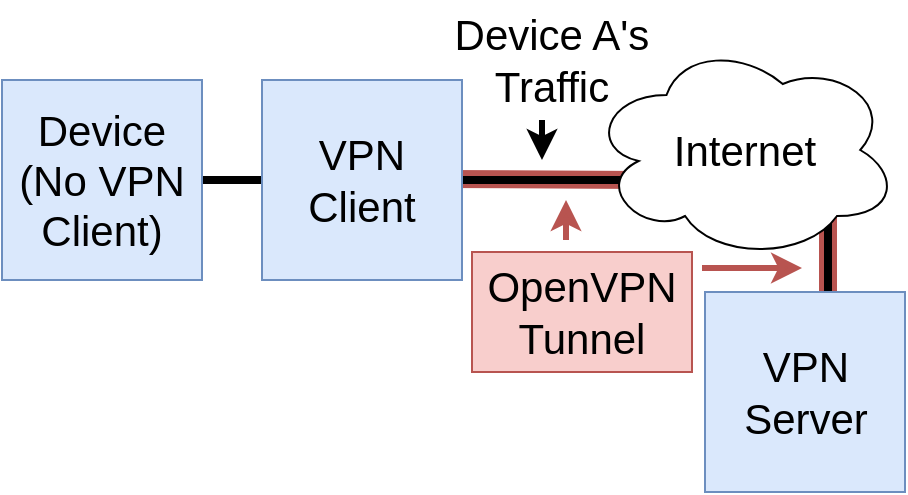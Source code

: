 <mxfile version="24.4.3" type="device">
  <diagram name="Page-1" id="K1B6Gt82lj6eOVvbxu1k">
    <mxGraphModel dx="819" dy="426" grid="1" gridSize="10" guides="1" tooltips="1" connect="1" arrows="1" fold="1" page="1" pageScale="1" pageWidth="850" pageHeight="1100" math="0" shadow="0">
      <root>
        <mxCell id="0" />
        <mxCell id="1" parent="0" />
        <mxCell id="OxgNZy2Y6qjUj_2ccruD-5" value="" style="endArrow=none;html=1;rounded=0;strokeWidth=9;fillColor=#f8cecc;strokeColor=#b85450;" edge="1" parent="1">
          <mxGeometry width="50" height="50" relative="1" as="geometry">
            <mxPoint x="341" y="379.5" as="sourcePoint" />
            <mxPoint x="440" y="380" as="targetPoint" />
          </mxGeometry>
        </mxCell>
        <mxCell id="OxgNZy2Y6qjUj_2ccruD-4" value="" style="endArrow=none;html=1;rounded=0;strokeWidth=4;" edge="1" parent="1">
          <mxGeometry width="50" height="50" relative="1" as="geometry">
            <mxPoint x="220" y="380" as="sourcePoint" />
            <mxPoint x="276" y="380" as="targetPoint" />
          </mxGeometry>
        </mxCell>
        <mxCell id="OxgNZy2Y6qjUj_2ccruD-12" value="" style="endArrow=none;html=1;rounded=0;strokeWidth=4;" edge="1" parent="1">
          <mxGeometry width="50" height="50" relative="1" as="geometry">
            <mxPoint x="350" y="380" as="sourcePoint" />
            <mxPoint x="435" y="380" as="targetPoint" />
          </mxGeometry>
        </mxCell>
        <mxCell id="OxgNZy2Y6qjUj_2ccruD-7" value="" style="endArrow=none;html=1;rounded=0;strokeWidth=9;fillColor=#f8cecc;strokeColor=#b85450;" edge="1" parent="1">
          <mxGeometry width="50" height="50" relative="1" as="geometry">
            <mxPoint x="533" y="396" as="sourcePoint" />
            <mxPoint x="533" y="436" as="targetPoint" />
          </mxGeometry>
        </mxCell>
        <mxCell id="OxgNZy2Y6qjUj_2ccruD-13" value="" style="endArrow=none;html=1;rounded=0;strokeWidth=4;" edge="1" parent="1">
          <mxGeometry width="50" height="50" relative="1" as="geometry">
            <mxPoint x="533" y="400" as="sourcePoint" />
            <mxPoint x="533" y="440" as="targetPoint" />
          </mxGeometry>
        </mxCell>
        <mxCell id="OxgNZy2Y6qjUj_2ccruD-1" value="&lt;font style=&quot;font-size: 21px;&quot;&gt;Device&lt;/font&gt;&lt;div&gt;&lt;font style=&quot;font-size: 21px;&quot;&gt;(No VPN Client)&lt;/font&gt;&lt;/div&gt;" style="whiteSpace=wrap;html=1;aspect=fixed;fillColor=#dae8fc;strokeColor=#6c8ebf;" vertex="1" parent="1">
          <mxGeometry x="120" y="330" width="100" height="100" as="geometry" />
        </mxCell>
        <mxCell id="OxgNZy2Y6qjUj_2ccruD-2" value="&lt;span style=&quot;font-size: 21px;&quot;&gt;VPN Client&lt;/span&gt;" style="whiteSpace=wrap;html=1;aspect=fixed;fillColor=#dae8fc;strokeColor=#6c8ebf;" vertex="1" parent="1">
          <mxGeometry x="250" y="330" width="100" height="100" as="geometry" />
        </mxCell>
        <mxCell id="OxgNZy2Y6qjUj_2ccruD-3" value="&lt;div&gt;&lt;font style=&quot;font-size: 21px;&quot;&gt;VPN Server&lt;/font&gt;&lt;/div&gt;" style="whiteSpace=wrap;html=1;aspect=fixed;fillColor=#dae8fc;strokeColor=#6c8ebf;" vertex="1" parent="1">
          <mxGeometry x="471.5" y="436" width="100" height="100" as="geometry" />
        </mxCell>
        <mxCell id="OxgNZy2Y6qjUj_2ccruD-6" value="&lt;font style=&quot;font-size: 21px;&quot;&gt;Internet&lt;/font&gt;" style="ellipse;shape=cloud;whiteSpace=wrap;html=1;" vertex="1" parent="1">
          <mxGeometry x="413.5" y="310" width="155" height="110" as="geometry" />
        </mxCell>
        <mxCell id="OxgNZy2Y6qjUj_2ccruD-9" value="&lt;font style=&quot;font-size: 21px;&quot;&gt;OpenVPN Tunnel&lt;/font&gt;" style="text;html=1;align=center;verticalAlign=middle;whiteSpace=wrap;rounded=0;fillColor=#f8cecc;strokeColor=#b85450;" vertex="1" parent="1">
          <mxGeometry x="355" y="416" width="110" height="60" as="geometry" />
        </mxCell>
        <mxCell id="OxgNZy2Y6qjUj_2ccruD-10" value="" style="endArrow=classic;html=1;rounded=0;strokeWidth=3;fillColor=#f8cecc;strokeColor=#b85450;" edge="1" parent="1">
          <mxGeometry width="50" height="50" relative="1" as="geometry">
            <mxPoint x="402" y="410" as="sourcePoint" />
            <mxPoint x="402" y="390" as="targetPoint" />
          </mxGeometry>
        </mxCell>
        <mxCell id="OxgNZy2Y6qjUj_2ccruD-11" value="" style="endArrow=classic;html=1;rounded=0;strokeWidth=3;fillColor=#f8cecc;strokeColor=#b85450;" edge="1" parent="1">
          <mxGeometry width="50" height="50" relative="1" as="geometry">
            <mxPoint x="470" y="424" as="sourcePoint" />
            <mxPoint x="520" y="424" as="targetPoint" />
          </mxGeometry>
        </mxCell>
        <mxCell id="OxgNZy2Y6qjUj_2ccruD-14" value="" style="endArrow=classic;html=1;rounded=0;strokeWidth=3;" edge="1" parent="1">
          <mxGeometry width="50" height="50" relative="1" as="geometry">
            <mxPoint x="390" y="350" as="sourcePoint" />
            <mxPoint x="390" y="370" as="targetPoint" />
          </mxGeometry>
        </mxCell>
        <mxCell id="OxgNZy2Y6qjUj_2ccruD-15" value="&lt;font style=&quot;font-size: 21px;&quot;&gt;Device A&#39;s Traffic&lt;/font&gt;" style="text;html=1;align=center;verticalAlign=middle;whiteSpace=wrap;rounded=0;" vertex="1" parent="1">
          <mxGeometry x="340" y="290" width="110" height="60" as="geometry" />
        </mxCell>
      </root>
    </mxGraphModel>
  </diagram>
</mxfile>

